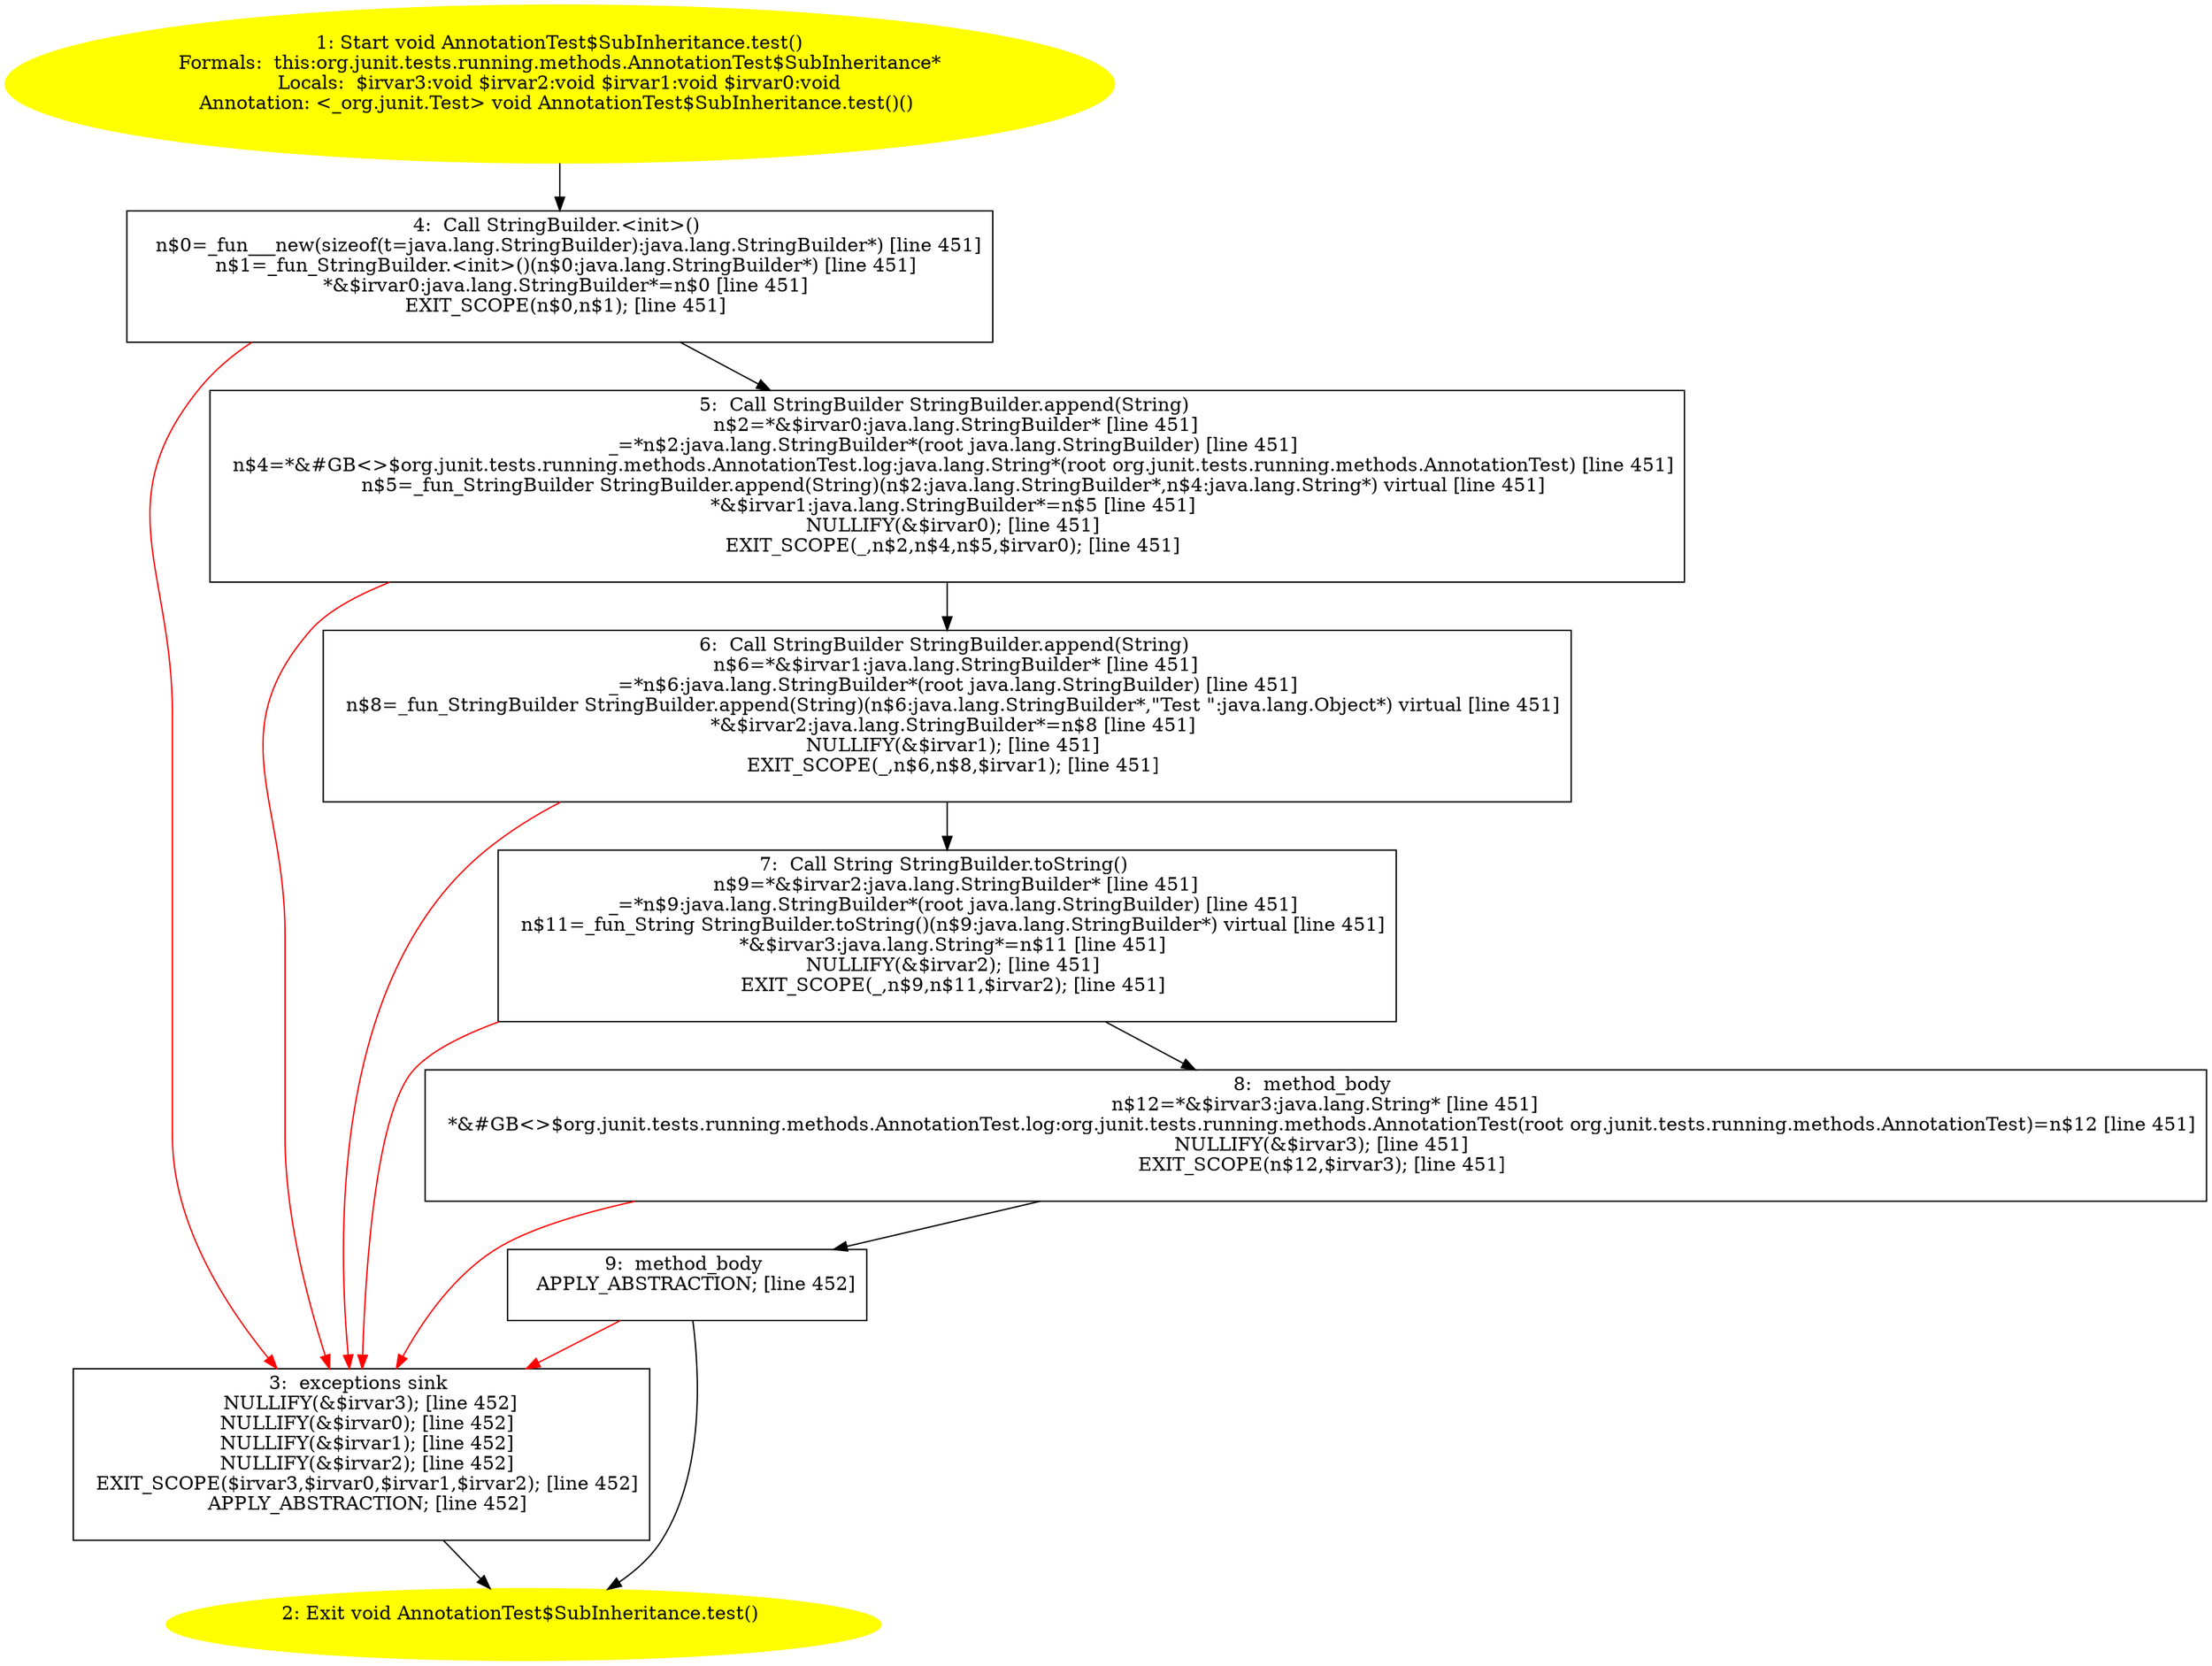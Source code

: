 /* @generated */
digraph cfg {
"org.junit.tests.running.methods.AnnotationTest$SubInheritance.test():void.2582dd618810234416e2897435fb2171_1" [label="1: Start void AnnotationTest$SubInheritance.test()\nFormals:  this:org.junit.tests.running.methods.AnnotationTest$SubInheritance*\nLocals:  $irvar3:void $irvar2:void $irvar1:void $irvar0:void\nAnnotation: <_org.junit.Test> void AnnotationTest$SubInheritance.test()() \n  " color=yellow style=filled]
	

	 "org.junit.tests.running.methods.AnnotationTest$SubInheritance.test():void.2582dd618810234416e2897435fb2171_1" -> "org.junit.tests.running.methods.AnnotationTest$SubInheritance.test():void.2582dd618810234416e2897435fb2171_4" ;
"org.junit.tests.running.methods.AnnotationTest$SubInheritance.test():void.2582dd618810234416e2897435fb2171_2" [label="2: Exit void AnnotationTest$SubInheritance.test() \n  " color=yellow style=filled]
	

"org.junit.tests.running.methods.AnnotationTest$SubInheritance.test():void.2582dd618810234416e2897435fb2171_3" [label="3:  exceptions sink \n   NULLIFY(&$irvar3); [line 452]\n  NULLIFY(&$irvar0); [line 452]\n  NULLIFY(&$irvar1); [line 452]\n  NULLIFY(&$irvar2); [line 452]\n  EXIT_SCOPE($irvar3,$irvar0,$irvar1,$irvar2); [line 452]\n  APPLY_ABSTRACTION; [line 452]\n " shape="box"]
	

	 "org.junit.tests.running.methods.AnnotationTest$SubInheritance.test():void.2582dd618810234416e2897435fb2171_3" -> "org.junit.tests.running.methods.AnnotationTest$SubInheritance.test():void.2582dd618810234416e2897435fb2171_2" ;
"org.junit.tests.running.methods.AnnotationTest$SubInheritance.test():void.2582dd618810234416e2897435fb2171_4" [label="4:  Call StringBuilder.<init>() \n   n$0=_fun___new(sizeof(t=java.lang.StringBuilder):java.lang.StringBuilder*) [line 451]\n  n$1=_fun_StringBuilder.<init>()(n$0:java.lang.StringBuilder*) [line 451]\n  *&$irvar0:java.lang.StringBuilder*=n$0 [line 451]\n  EXIT_SCOPE(n$0,n$1); [line 451]\n " shape="box"]
	

	 "org.junit.tests.running.methods.AnnotationTest$SubInheritance.test():void.2582dd618810234416e2897435fb2171_4" -> "org.junit.tests.running.methods.AnnotationTest$SubInheritance.test():void.2582dd618810234416e2897435fb2171_5" ;
	 "org.junit.tests.running.methods.AnnotationTest$SubInheritance.test():void.2582dd618810234416e2897435fb2171_4" -> "org.junit.tests.running.methods.AnnotationTest$SubInheritance.test():void.2582dd618810234416e2897435fb2171_3" [color="red" ];
"org.junit.tests.running.methods.AnnotationTest$SubInheritance.test():void.2582dd618810234416e2897435fb2171_5" [label="5:  Call StringBuilder StringBuilder.append(String) \n   n$2=*&$irvar0:java.lang.StringBuilder* [line 451]\n  _=*n$2:java.lang.StringBuilder*(root java.lang.StringBuilder) [line 451]\n  n$4=*&#GB<>$org.junit.tests.running.methods.AnnotationTest.log:java.lang.String*(root org.junit.tests.running.methods.AnnotationTest) [line 451]\n  n$5=_fun_StringBuilder StringBuilder.append(String)(n$2:java.lang.StringBuilder*,n$4:java.lang.String*) virtual [line 451]\n  *&$irvar1:java.lang.StringBuilder*=n$5 [line 451]\n  NULLIFY(&$irvar0); [line 451]\n  EXIT_SCOPE(_,n$2,n$4,n$5,$irvar0); [line 451]\n " shape="box"]
	

	 "org.junit.tests.running.methods.AnnotationTest$SubInheritance.test():void.2582dd618810234416e2897435fb2171_5" -> "org.junit.tests.running.methods.AnnotationTest$SubInheritance.test():void.2582dd618810234416e2897435fb2171_6" ;
	 "org.junit.tests.running.methods.AnnotationTest$SubInheritance.test():void.2582dd618810234416e2897435fb2171_5" -> "org.junit.tests.running.methods.AnnotationTest$SubInheritance.test():void.2582dd618810234416e2897435fb2171_3" [color="red" ];
"org.junit.tests.running.methods.AnnotationTest$SubInheritance.test():void.2582dd618810234416e2897435fb2171_6" [label="6:  Call StringBuilder StringBuilder.append(String) \n   n$6=*&$irvar1:java.lang.StringBuilder* [line 451]\n  _=*n$6:java.lang.StringBuilder*(root java.lang.StringBuilder) [line 451]\n  n$8=_fun_StringBuilder StringBuilder.append(String)(n$6:java.lang.StringBuilder*,\"Test \":java.lang.Object*) virtual [line 451]\n  *&$irvar2:java.lang.StringBuilder*=n$8 [line 451]\n  NULLIFY(&$irvar1); [line 451]\n  EXIT_SCOPE(_,n$6,n$8,$irvar1); [line 451]\n " shape="box"]
	

	 "org.junit.tests.running.methods.AnnotationTest$SubInheritance.test():void.2582dd618810234416e2897435fb2171_6" -> "org.junit.tests.running.methods.AnnotationTest$SubInheritance.test():void.2582dd618810234416e2897435fb2171_7" ;
	 "org.junit.tests.running.methods.AnnotationTest$SubInheritance.test():void.2582dd618810234416e2897435fb2171_6" -> "org.junit.tests.running.methods.AnnotationTest$SubInheritance.test():void.2582dd618810234416e2897435fb2171_3" [color="red" ];
"org.junit.tests.running.methods.AnnotationTest$SubInheritance.test():void.2582dd618810234416e2897435fb2171_7" [label="7:  Call String StringBuilder.toString() \n   n$9=*&$irvar2:java.lang.StringBuilder* [line 451]\n  _=*n$9:java.lang.StringBuilder*(root java.lang.StringBuilder) [line 451]\n  n$11=_fun_String StringBuilder.toString()(n$9:java.lang.StringBuilder*) virtual [line 451]\n  *&$irvar3:java.lang.String*=n$11 [line 451]\n  NULLIFY(&$irvar2); [line 451]\n  EXIT_SCOPE(_,n$9,n$11,$irvar2); [line 451]\n " shape="box"]
	

	 "org.junit.tests.running.methods.AnnotationTest$SubInheritance.test():void.2582dd618810234416e2897435fb2171_7" -> "org.junit.tests.running.methods.AnnotationTest$SubInheritance.test():void.2582dd618810234416e2897435fb2171_8" ;
	 "org.junit.tests.running.methods.AnnotationTest$SubInheritance.test():void.2582dd618810234416e2897435fb2171_7" -> "org.junit.tests.running.methods.AnnotationTest$SubInheritance.test():void.2582dd618810234416e2897435fb2171_3" [color="red" ];
"org.junit.tests.running.methods.AnnotationTest$SubInheritance.test():void.2582dd618810234416e2897435fb2171_8" [label="8:  method_body \n   n$12=*&$irvar3:java.lang.String* [line 451]\n  *&#GB<>$org.junit.tests.running.methods.AnnotationTest.log:org.junit.tests.running.methods.AnnotationTest(root org.junit.tests.running.methods.AnnotationTest)=n$12 [line 451]\n  NULLIFY(&$irvar3); [line 451]\n  EXIT_SCOPE(n$12,$irvar3); [line 451]\n " shape="box"]
	

	 "org.junit.tests.running.methods.AnnotationTest$SubInheritance.test():void.2582dd618810234416e2897435fb2171_8" -> "org.junit.tests.running.methods.AnnotationTest$SubInheritance.test():void.2582dd618810234416e2897435fb2171_9" ;
	 "org.junit.tests.running.methods.AnnotationTest$SubInheritance.test():void.2582dd618810234416e2897435fb2171_8" -> "org.junit.tests.running.methods.AnnotationTest$SubInheritance.test():void.2582dd618810234416e2897435fb2171_3" [color="red" ];
"org.junit.tests.running.methods.AnnotationTest$SubInheritance.test():void.2582dd618810234416e2897435fb2171_9" [label="9:  method_body \n   APPLY_ABSTRACTION; [line 452]\n " shape="box"]
	

	 "org.junit.tests.running.methods.AnnotationTest$SubInheritance.test():void.2582dd618810234416e2897435fb2171_9" -> "org.junit.tests.running.methods.AnnotationTest$SubInheritance.test():void.2582dd618810234416e2897435fb2171_2" ;
	 "org.junit.tests.running.methods.AnnotationTest$SubInheritance.test():void.2582dd618810234416e2897435fb2171_9" -> "org.junit.tests.running.methods.AnnotationTest$SubInheritance.test():void.2582dd618810234416e2897435fb2171_3" [color="red" ];
}
